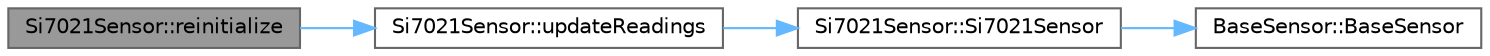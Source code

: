 digraph "Si7021Sensor::reinitialize"
{
 // LATEX_PDF_SIZE
  bgcolor="transparent";
  edge [fontname=Helvetica,fontsize=10,labelfontname=Helvetica,labelfontsize=10];
  node [fontname=Helvetica,fontsize=10,shape=box,height=0.2,width=0.4];
  rankdir="LR";
  Node1 [id="Node000001",label="Si7021Sensor::reinitialize",height=0.2,width=0.4,color="gray40", fillcolor="grey60", style="filled", fontcolor="black",tooltip="Re-initialize the sensor after a communication failure."];
  Node1 -> Node2 [id="edge1_Node000001_Node000002",color="steelblue1",style="solid",tooltip=" "];
  Node2 [id="Node000002",label="Si7021Sensor::updateReadings",height=0.2,width=0.4,color="grey40", fillcolor="white", style="filled",URL="$class_si7021_sensor.html#a985075d6db09c0b59dfbd5f3d8b2a0dd",tooltip="Update both temperature and humidity readings from the sensor."];
  Node2 -> Node3 [id="edge2_Node000002_Node000003",color="steelblue1",style="solid",tooltip=" "];
  Node3 [id="Node000003",label="Si7021Sensor::Si7021Sensor",height=0.2,width=0.4,color="grey40", fillcolor="white", style="filled",URL="$class_si7021_sensor.html#a20915f718bd13f65ea4b5bdfc53f6963",tooltip="Constructor for Si7021Sensor."];
  Node3 -> Node4 [id="edge3_Node000003_Node000004",color="steelblue1",style="solid",tooltip=" "];
  Node4 [id="Node000004",label="BaseSensor::BaseSensor",height=0.2,width=0.4,color="grey40", fillcolor="white", style="filled",URL="$class_base_sensor.html#a583f6418d773b6a5256c65c81b676494",tooltip="Constructor for BaseSensor."];
}
